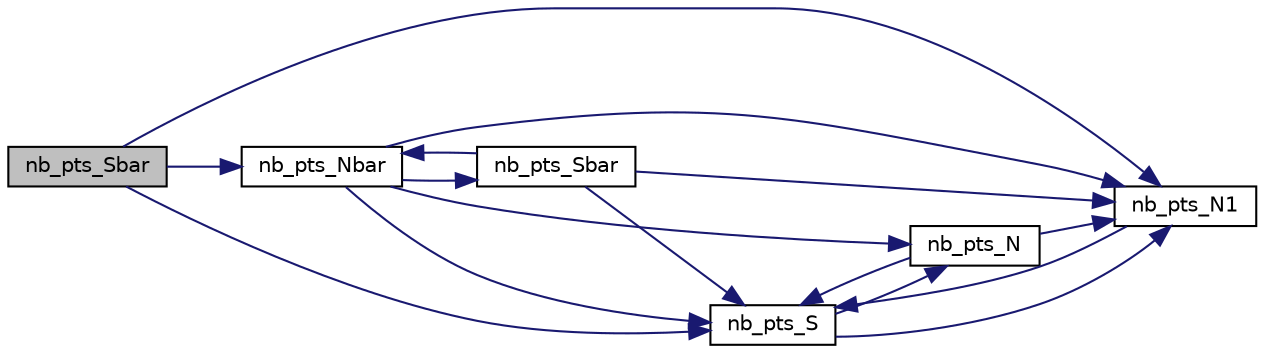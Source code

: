 digraph "nb_pts_Sbar"
{
  edge [fontname="Helvetica",fontsize="10",labelfontname="Helvetica",labelfontsize="10"];
  node [fontname="Helvetica",fontsize="10",shape=record];
  rankdir="LR";
  Node10488 [label="nb_pts_Sbar",height=0.2,width=0.4,color="black", fillcolor="grey75", style="filled", fontcolor="black"];
  Node10488 -> Node10489 [color="midnightblue",fontsize="10",style="solid",fontname="Helvetica"];
  Node10489 [label="nb_pts_S",height=0.2,width=0.4,color="black", fillcolor="white", style="filled",URL="$db/da0/lib_2foundations_2geometry_2orthogonal__points_8_c.html#a9bc3dec6e722644d182738102c3e04f3"];
  Node10489 -> Node10490 [color="midnightblue",fontsize="10",style="solid",fontname="Helvetica"];
  Node10490 [label="nb_pts_N",height=0.2,width=0.4,color="black", fillcolor="white", style="filled",URL="$db/da0/lib_2foundations_2geometry_2orthogonal__points_8_c.html#a93e16898c27b1d1c0a6405a7b0615ba6"];
  Node10490 -> Node10489 [color="midnightblue",fontsize="10",style="solid",fontname="Helvetica"];
  Node10490 -> Node10491 [color="midnightblue",fontsize="10",style="solid",fontname="Helvetica"];
  Node10491 [label="nb_pts_N1",height=0.2,width=0.4,color="black", fillcolor="white", style="filled",URL="$db/da0/lib_2foundations_2geometry_2orthogonal__points_8_c.html#ae0f2e1c76523db67b4ec9629ccc35bc6"];
  Node10491 -> Node10489 [color="midnightblue",fontsize="10",style="solid",fontname="Helvetica"];
  Node10489 -> Node10491 [color="midnightblue",fontsize="10",style="solid",fontname="Helvetica"];
  Node10488 -> Node10492 [color="midnightblue",fontsize="10",style="solid",fontname="Helvetica"];
  Node10492 [label="nb_pts_Nbar",height=0.2,width=0.4,color="black", fillcolor="white", style="filled",URL="$db/da0/lib_2foundations_2geometry_2orthogonal__points_8_c.html#a51b4684a176c6841fd3cd6c34c684c2c"];
  Node10492 -> Node10493 [color="midnightblue",fontsize="10",style="solid",fontname="Helvetica"];
  Node10493 [label="nb_pts_Sbar",height=0.2,width=0.4,color="black", fillcolor="white", style="filled",URL="$db/da0/lib_2foundations_2geometry_2orthogonal__points_8_c.html#a986dda26505c9934c771578b084f67cc"];
  Node10493 -> Node10489 [color="midnightblue",fontsize="10",style="solid",fontname="Helvetica"];
  Node10493 -> Node10492 [color="midnightblue",fontsize="10",style="solid",fontname="Helvetica"];
  Node10493 -> Node10491 [color="midnightblue",fontsize="10",style="solid",fontname="Helvetica"];
  Node10492 -> Node10490 [color="midnightblue",fontsize="10",style="solid",fontname="Helvetica"];
  Node10492 -> Node10489 [color="midnightblue",fontsize="10",style="solid",fontname="Helvetica"];
  Node10492 -> Node10491 [color="midnightblue",fontsize="10",style="solid",fontname="Helvetica"];
  Node10488 -> Node10491 [color="midnightblue",fontsize="10",style="solid",fontname="Helvetica"];
}
